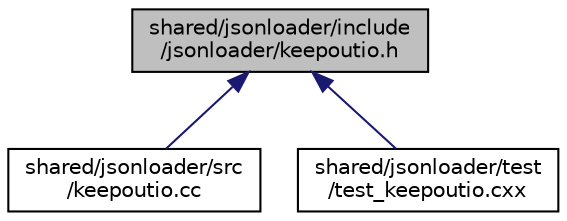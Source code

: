 digraph "shared/jsonloader/include/jsonloader/keepoutio.h"
{
 // LATEX_PDF_SIZE
  edge [fontname="Helvetica",fontsize="10",labelfontname="Helvetica",labelfontsize="10"];
  node [fontname="Helvetica",fontsize="10",shape=record];
  Node1 [label="shared/jsonloader/include\l/jsonloader/keepoutio.h",height=0.2,width=0.4,color="black", fillcolor="grey75", style="filled", fontcolor="black",tooltip=" "];
  Node1 -> Node2 [dir="back",color="midnightblue",fontsize="10",style="solid",fontname="Helvetica"];
  Node2 [label="shared/jsonloader/src\l/keepoutio.cc",height=0.2,width=0.4,color="black", fillcolor="white", style="filled",URL="$keepoutio_8cc.html",tooltip=" "];
  Node1 -> Node3 [dir="back",color="midnightblue",fontsize="10",style="solid",fontname="Helvetica"];
  Node3 [label="shared/jsonloader/test\l/test_keepoutio.cxx",height=0.2,width=0.4,color="black", fillcolor="white", style="filled",URL="$test__keepoutio_8cxx.html",tooltip=" "];
}
